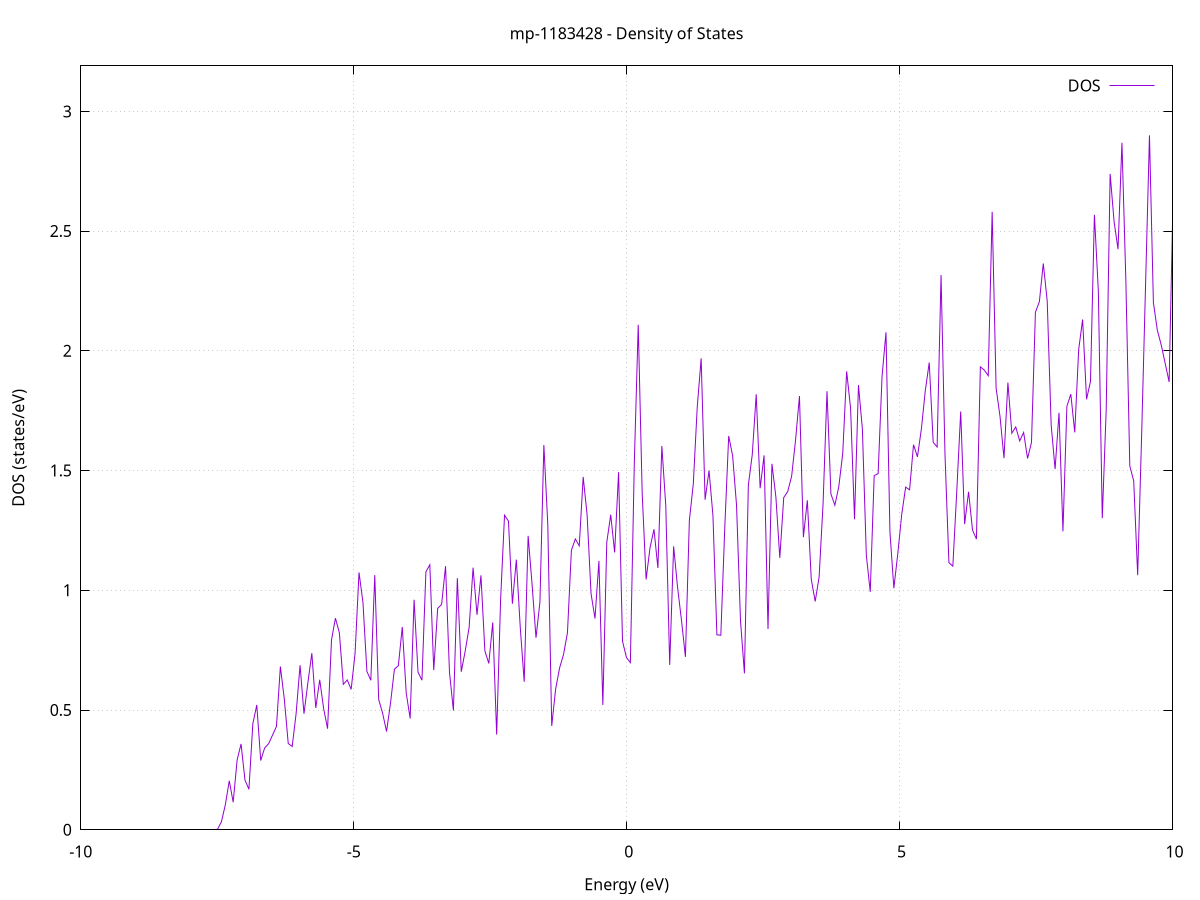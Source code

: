 set title 'mp-1183428 - Density of States'
set xlabel 'Energy (eV)'
set ylabel 'DOS (states/eV)'
set grid
set xrange [-10:10]
set yrange [0:3.190]
set xzeroaxis lt -1
set terminal png size 800,600
set output 'mp-1183428_dos_gnuplot.png'
plot '-' using 1:2 with lines title 'DOS'
-104.394900 0.000000
-104.322800 0.000000
-104.250800 0.000000
-104.178800 0.000000
-104.106700 0.000000
-104.034700 0.000000
-103.962600 0.000000
-103.890600 0.000000
-103.818500 0.000000
-103.746500 0.000000
-103.674500 0.000000
-103.602400 0.000000
-103.530400 0.000000
-103.458300 0.000000
-103.386300 0.000000
-103.314200 0.000000
-103.242200 0.000000
-103.170100 0.000000
-103.098100 0.000000
-103.026100 0.000000
-102.954000 0.000000
-102.882000 0.000000
-102.809900 0.000000
-102.737900 0.000000
-102.665800 0.000000
-102.593800 0.000000
-102.521800 0.000000
-102.449700 0.000000
-102.377700 0.000000
-102.305600 0.000000
-102.233600 0.000000
-102.161500 0.000000
-102.089500 0.000000
-102.017500 0.000000
-101.945400 0.000000
-101.873400 0.000000
-101.801300 0.000000
-101.729300 0.000000
-101.657200 0.000000
-101.585200 0.000000
-101.513100 0.000000
-101.441100 0.000000
-101.369100 0.000000
-101.297000 0.000000
-101.225000 0.000000
-101.152900 0.000000
-101.080900 0.000000
-101.008800 0.000000
-100.936800 0.000000
-100.864800 0.000000
-100.792700 0.000000
-100.720700 0.000000
-100.648600 0.000000
-100.576600 0.000000
-100.504500 0.000000
-100.432500 0.000000
-100.360400 0.000000
-100.288400 0.000000
-100.216400 0.000000
-100.144300 0.000000
-100.072300 0.000000
-100.000200 0.000000
-99.928200 0.000000
-99.856100 0.000000
-99.784100 0.000000
-99.712100 0.000000
-99.640000 0.000000
-99.568000 0.000000
-99.495900 0.000000
-99.423900 0.000000
-99.351800 0.000000
-99.279800 0.000000
-99.207800 0.000000
-99.135700 0.000000
-99.063700 0.000000
-98.991600 0.000000
-98.919600 0.000000
-98.847500 0.000000
-98.775500 0.000000
-98.703400 0.000000
-98.631400 0.000000
-98.559400 0.000000
-98.487300 0.000000
-98.415300 0.000000
-98.343200 0.000000
-98.271200 0.000000
-98.199100 0.000000
-98.127100 0.000000
-98.055100 0.000000
-97.983000 0.001400
-97.911000 0.881600
-97.838900 15.010800
-97.766900 11.501000
-97.694800 0.366000
-97.622800 0.000300
-97.550700 0.000000
-97.478700 0.000000
-97.406700 0.000000
-97.334600 0.000000
-97.262600 0.000000
-97.190500 0.000000
-97.118500 0.000000
-97.046400 0.000000
-96.974400 0.000000
-96.902400 0.000000
-96.830300 0.000000
-96.758300 0.000000
-96.686200 0.000000
-96.614200 0.000000
-96.542100 0.000000
-96.470100 0.000000
-96.398100 0.000000
-96.326000 0.000000
-96.254000 0.000000
-96.181900 0.000000
-96.109900 0.000000
-96.037800 0.000000
-95.965800 0.000000
-95.893700 0.000000
-95.821700 0.000000
-95.749700 0.000000
-95.677600 0.000000
-95.605600 0.000000
-95.533500 0.000000
-95.461500 0.000000
-95.389400 0.000000
-95.317400 0.000000
-95.245400 0.000000
-95.173300 0.000000
-95.101300 0.000000
-95.029200 0.000000
-94.957200 0.000000
-94.885100 0.000000
-94.813100 0.000000
-94.741000 0.000000
-94.669000 0.000000
-94.597000 0.000000
-94.524900 0.000000
-94.452900 0.000000
-94.380800 0.000000
-94.308800 0.000000
-94.236700 0.000000
-94.164700 0.000000
-94.092700 0.000000
-94.020600 0.000000
-93.948600 0.000000
-93.876500 0.000000
-93.804500 0.000000
-93.732400 0.000000
-93.660400 0.000000
-93.588400 0.000000
-93.516300 0.000000
-93.444300 0.000000
-93.372200 0.000000
-93.300200 0.000000
-93.228100 0.000000
-93.156100 0.000000
-93.084000 0.000000
-93.012000 0.000000
-92.940000 0.000000
-92.867900 0.000000
-92.795900 0.000000
-92.723800 0.000000
-92.651800 0.000000
-92.579700 0.000000
-92.507700 0.000000
-92.435700 0.000000
-92.363600 0.000000
-92.291600 0.000000
-92.219500 0.000000
-92.147500 0.000000
-92.075400 0.000000
-92.003400 0.000000
-91.931300 0.000000
-91.859300 0.000000
-91.787300 0.000000
-91.715200 0.000000
-91.643200 0.000000
-91.571100 0.000000
-91.499100 0.000000
-91.427000 0.000000
-91.355000 0.000000
-91.283000 0.000000
-91.210900 0.000000
-91.138900 0.000000
-91.066800 0.000000
-90.994800 0.000000
-90.922700 0.000000
-90.850700 0.000000
-90.778700 0.000000
-90.706600 0.000000
-90.634600 0.000000
-90.562500 0.000000
-90.490500 0.000000
-90.418400 0.000000
-90.346400 0.000000
-90.274300 0.000000
-90.202300 0.000000
-90.130300 0.000000
-90.058200 0.000000
-89.986200 0.000000
-89.914100 0.000000
-89.842100 0.000000
-89.770000 0.000000
-89.698000 0.000000
-89.626000 0.000000
-89.553900 0.000000
-89.481900 0.000000
-89.409800 0.000000
-89.337800 0.000000
-89.265700 0.000000
-89.193700 0.000000
-89.121600 0.000000
-89.049600 0.000000
-88.977600 0.000000
-88.905500 0.000000
-88.833500 0.000000
-88.761400 0.000000
-88.689400 0.000000
-88.617300 0.000000
-88.545300 0.000000
-88.473300 0.000000
-88.401200 0.000000
-88.329200 0.000000
-88.257100 0.000000
-88.185100 0.000000
-88.113000 0.000000
-88.041000 0.000000
-87.969000 0.000000
-87.896900 0.000000
-87.824900 0.000000
-87.752800 0.000000
-87.680800 0.000000
-87.608700 0.000000
-87.536700 0.000000
-87.464600 0.000000
-87.392600 0.000000
-87.320600 0.000000
-87.248500 0.000000
-87.176500 0.000000
-87.104400 0.000000
-87.032400 0.000000
-86.960300 0.000000
-86.888300 0.000000
-86.816300 0.000000
-86.744200 0.000000
-86.672200 0.000000
-86.600100 0.000000
-86.528100 0.000000
-86.456000 0.000000
-86.384000 0.000000
-86.311900 0.000000
-86.239900 0.000000
-86.167900 0.000000
-86.095800 0.000000
-86.023800 0.000000
-85.951700 0.000000
-85.879700 0.000000
-85.807600 0.000000
-85.735600 0.000000
-85.663600 0.000000
-85.591500 0.000000
-85.519500 0.000000
-85.447400 0.000000
-85.375400 0.000000
-85.303300 0.000000
-85.231300 0.000000
-85.159300 0.000000
-85.087200 0.000000
-85.015200 0.000000
-84.943100 0.000000
-84.871100 0.000000
-84.799000 0.000000
-84.727000 0.000000
-84.654900 0.000000
-84.582900 0.000000
-84.510900 0.000000
-84.438800 0.000000
-84.366800 0.000000
-84.294700 0.000000
-84.222700 0.000000
-84.150600 0.000000
-84.078600 0.000000
-84.006600 0.000000
-83.934500 0.000000
-83.862500 0.000000
-83.790400 0.000000
-83.718400 0.000000
-83.646300 0.000000
-83.574300 0.000000
-83.502200 0.000000
-83.430200 0.000000
-83.358200 0.000000
-83.286100 0.000000
-83.214100 0.000000
-83.142000 0.000000
-83.070000 0.000000
-82.997900 0.000000
-82.925900 0.000000
-82.853900 0.000000
-82.781800 0.000000
-82.709800 0.000000
-82.637700 0.000000
-82.565700 0.000000
-82.493600 0.000000
-82.421600 0.000000
-82.349600 0.000000
-82.277500 0.000000
-82.205500 0.000000
-82.133400 0.000000
-82.061400 0.000000
-81.989300 0.000000
-81.917300 0.000000
-81.845200 0.000000
-81.773200 0.000000
-81.701200 0.000000
-81.629100 0.000000
-81.557100 0.000000
-81.485000 0.000000
-81.413000 0.000000
-81.340900 0.000000
-81.268900 0.000000
-81.196900 0.000000
-81.124800 0.000000
-81.052800 0.000000
-80.980700 0.000000
-80.908700 0.000000
-80.836600 0.000000
-80.764600 0.000000
-80.692500 0.000000
-80.620500 0.000000
-80.548500 0.000000
-80.476400 0.000000
-80.404400 0.000000
-80.332300 0.000000
-80.260300 0.000000
-80.188200 0.000000
-80.116200 0.000000
-80.044200 0.000000
-79.972100 0.000000
-79.900100 0.000000
-79.828000 0.000000
-79.756000 0.000000
-79.683900 0.000000
-79.611900 0.000000
-79.539900 0.000000
-79.467800 0.000000
-79.395800 0.000000
-79.323700 0.000000
-79.251700 0.000000
-79.179600 0.000000
-79.107600 0.000000
-79.035500 0.000000
-78.963500 0.000000
-78.891500 0.000000
-78.819400 0.000000
-78.747400 0.000000
-78.675300 0.000000
-78.603300 0.000000
-78.531200 0.000000
-78.459200 0.000000
-78.387200 0.000000
-78.315100 0.000000
-78.243100 0.000000
-78.171000 0.000000
-78.099000 0.000000
-78.026900 0.000000
-77.954900 0.000000
-77.882800 0.000000
-77.810800 0.000000
-77.738800 0.000000
-77.666700 0.000000
-77.594700 0.000000
-77.522600 0.000000
-77.450600 0.000000
-77.378500 0.000000
-77.306500 0.000000
-77.234500 0.000000
-77.162400 0.000000
-77.090400 0.000000
-77.018300 0.000000
-76.946300 0.000000
-76.874200 0.000000
-76.802200 0.000000
-76.730200 0.000000
-76.658100 0.000000
-76.586100 0.000000
-76.514000 0.000000
-76.442000 0.000000
-76.369900 0.000000
-76.297900 0.000000
-76.225800 0.000000
-76.153800 0.000000
-76.081800 0.000000
-76.009700 0.000000
-75.937700 0.000000
-75.865600 0.000000
-75.793600 0.000000
-75.721500 0.000000
-75.649500 0.000000
-75.577500 0.000000
-75.505400 0.000000
-75.433400 0.000000
-75.361300 0.000000
-75.289300 0.000000
-75.217200 0.000000
-75.145200 0.000000
-75.073100 0.000000
-75.001100 0.000000
-74.929100 0.000000
-74.857000 0.000000
-74.785000 0.000000
-74.712900 0.000000
-74.640900 0.000000
-74.568800 0.000000
-74.496800 0.000000
-74.424800 0.000000
-74.352700 0.000000
-74.280700 0.000000
-74.208600 0.000000
-74.136600 0.000000
-74.064500 0.000000
-73.992500 0.000000
-73.920400 0.000000
-73.848400 0.000000
-73.776400 0.000000
-73.704300 0.000000
-73.632300 0.000000
-73.560200 0.000000
-73.488200 0.000000
-73.416100 0.000000
-73.344100 0.000000
-73.272100 0.000000
-73.200000 0.000000
-73.128000 0.000000
-73.055900 0.000000
-72.983900 0.000000
-72.911800 0.000000
-72.839800 0.000000
-72.767800 0.000000
-72.695700 0.000000
-72.623700 0.000000
-72.551600 0.000000
-72.479600 0.000000
-72.407500 0.000000
-72.335500 0.000000
-72.263400 0.000000
-72.191400 0.000000
-72.119400 0.000000
-72.047300 0.000000
-71.975300 0.000000
-71.903200 0.000000
-71.831200 0.000000
-71.759100 0.000000
-71.687100 0.000000
-71.615100 0.000000
-71.543000 0.000000
-71.471000 0.000000
-71.398900 0.000000
-71.326900 0.000000
-71.254800 0.000000
-71.182800 0.000000
-71.110700 0.000000
-71.038700 0.000000
-70.966700 0.000000
-70.894600 0.000000
-70.822600 0.000000
-70.750500 0.000000
-70.678500 0.000000
-70.606400 0.000000
-70.534400 0.000000
-70.462400 0.000000
-70.390300 0.000000
-70.318300 0.000000
-70.246200 0.000000
-70.174200 0.000000
-70.102100 0.000000
-70.030100 0.000000
-69.958100 0.000000
-69.886000 0.000000
-69.814000 0.000000
-69.741900 0.000000
-69.669900 0.000000
-69.597800 0.000000
-69.525800 0.000000
-69.453700 0.000000
-69.381700 0.000000
-69.309700 0.000000
-69.237600 0.000000
-69.165600 0.000000
-69.093500 0.000000
-69.021500 0.000000
-68.949400 0.000000
-68.877400 0.000000
-68.805400 0.000000
-68.733300 0.000000
-68.661300 0.000000
-68.589200 0.000000
-68.517200 0.000000
-68.445100 0.000000
-68.373100 0.000000
-68.301000 0.000000
-68.229000 0.000000
-68.157000 0.000000
-68.084900 0.000000
-68.012900 0.000000
-67.940800 0.000000
-67.868800 0.000000
-67.796700 0.000000
-67.724700 0.000000
-67.652700 0.000000
-67.580600 0.000000
-67.508600 0.000000
-67.436500 0.000000
-67.364500 0.000000
-67.292400 0.000000
-67.220400 0.000000
-67.148400 0.000000
-67.076300 0.000000
-67.004300 0.000000
-66.932200 0.000000
-66.860200 0.000000
-66.788100 0.000000
-66.716100 0.000000
-66.644000 0.000000
-66.572000 0.000000
-66.500000 0.000000
-66.427900 0.000000
-66.355900 0.000000
-66.283800 0.000000
-66.211800 0.000000
-66.139700 0.000000
-66.067700 0.000000
-65.995700 0.000000
-65.923600 0.000000
-65.851600 0.000000
-65.779500 0.000000
-65.707500 0.000000
-65.635400 0.000000
-65.563400 0.000000
-65.491300 0.000000
-65.419300 0.000000
-65.347300 0.000000
-65.275200 0.000000
-65.203200 0.000000
-65.131100 0.000000
-65.059100 0.000000
-64.987000 0.000000
-64.915000 0.000000
-64.843000 0.000000
-64.770900 0.000000
-64.698900 0.000000
-64.626800 0.000000
-64.554800 0.000000
-64.482700 0.000000
-64.410700 0.000000
-64.338700 0.000000
-64.266600 0.000000
-64.194600 0.000000
-64.122500 0.000000
-64.050500 0.000000
-63.978400 0.000000
-63.906400 0.000000
-63.834300 0.000000
-63.762300 0.000000
-63.690300 0.000000
-63.618200 0.000000
-63.546200 0.000000
-63.474100 0.000000
-63.402100 0.000000
-63.330000 0.000000
-63.258000 0.000000
-63.186000 0.000000
-63.113900 0.000000
-63.041900 0.000000
-62.969800 0.000000
-62.897800 0.000000
-62.825700 0.000000
-62.753700 0.000000
-62.681600 0.000000
-62.609600 0.000000
-62.537600 0.000000
-62.465500 0.000000
-62.393500 0.000000
-62.321400 0.000000
-62.249400 0.000000
-62.177300 0.000000
-62.105300 0.000000
-62.033300 0.000000
-61.961200 0.000000
-61.889200 0.000000
-61.817100 0.000000
-61.745100 0.000000
-61.673000 0.000000
-61.601000 0.000000
-61.529000 0.000000
-61.456900 0.000000
-61.384900 0.000000
-61.312800 0.000000
-61.240800 0.000000
-61.168700 0.000000
-61.096700 0.000000
-61.024600 0.000000
-60.952600 0.000000
-60.880600 0.000000
-60.808500 0.000000
-60.736500 0.000000
-60.664400 0.000000
-60.592400 0.000000
-60.520300 0.000000
-60.448300 0.000000
-60.376300 0.000000
-60.304200 0.000000
-60.232200 0.000000
-60.160100 0.000000
-60.088100 0.000000
-60.016000 0.000000
-59.944000 0.000000
-59.871900 0.000000
-59.799900 0.000000
-59.727900 0.000000
-59.655800 0.000000
-59.583800 0.000000
-59.511700 0.000000
-59.439700 0.000000
-59.367600 0.000000
-59.295600 0.000000
-59.223600 0.000000
-59.151500 0.000000
-59.079500 0.000000
-59.007400 0.000000
-58.935400 0.000000
-58.863300 0.000000
-58.791300 0.000000
-58.719300 0.000000
-58.647200 0.000000
-58.575200 0.000000
-58.503100 0.000000
-58.431100 0.000000
-58.359000 0.000000
-58.287000 0.000000
-58.214900 0.000000
-58.142900 0.000000
-58.070900 0.000000
-57.998800 0.000000
-57.926800 0.000000
-57.854700 0.000000
-57.782700 0.000000
-57.710600 0.000000
-57.638600 0.000000
-57.566600 0.000000
-57.494500 0.000000
-57.422500 0.000000
-57.350400 0.000000
-57.278400 0.000000
-57.206300 0.000000
-57.134300 0.000000
-57.062200 0.000000
-56.990200 0.000000
-56.918200 0.000000
-56.846100 0.000000
-56.774100 0.000000
-56.702000 0.000000
-56.630000 0.000000
-56.557900 0.000000
-56.485900 0.000000
-56.413900 0.000000
-56.341800 0.000000
-56.269800 0.000000
-56.197700 0.000000
-56.125700 0.000000
-56.053600 0.000000
-55.981600 0.000000
-55.909600 0.000000
-55.837500 0.000000
-55.765500 0.000000
-55.693400 0.000000
-55.621400 0.000000
-55.549300 0.000000
-55.477300 0.000000
-55.405200 0.000000
-55.333200 0.000000
-55.261200 0.000000
-55.189100 0.000000
-55.117100 0.000000
-55.045000 0.000000
-54.973000 0.000000
-54.900900 0.000000
-54.828900 0.000000
-54.756900 0.000000
-54.684800 0.000000
-54.612800 0.000000
-54.540700 0.000000
-54.468700 0.000000
-54.396600 0.000000
-54.324600 0.000000
-54.252500 0.000000
-54.180500 0.000000
-54.108500 0.000000
-54.036400 0.000000
-53.964400 0.000000
-53.892300 0.000000
-53.820300 0.000000
-53.748200 0.000000
-53.676200 0.000000
-53.604200 0.000000
-53.532100 0.000000
-53.460100 0.000000
-53.388000 0.000000
-53.316000 0.000000
-53.243900 0.000000
-53.171900 0.000000
-53.099900 0.000000
-53.027800 0.000000
-52.955800 0.000000
-52.883700 0.000000
-52.811700 0.000000
-52.739600 0.000000
-52.667600 0.000000
-52.595500 0.000000
-52.523500 0.000000
-52.451500 0.000000
-52.379400 0.000000
-52.307400 0.000000
-52.235300 0.000000
-52.163300 0.000000
-52.091200 0.000000
-52.019200 0.000000
-51.947200 0.000000
-51.875100 0.000000
-51.803100 0.000000
-51.731000 0.000000
-51.659000 0.000000
-51.586900 0.000000
-51.514900 0.000000
-51.442800 0.000000
-51.370800 0.000000
-51.298800 0.000000
-51.226700 0.000000
-51.154700 0.000000
-51.082600 0.000000
-51.010600 0.000000
-50.938500 0.000000
-50.866500 0.000000
-50.794500 0.000000
-50.722400 0.000000
-50.650400 0.000000
-50.578300 0.000000
-50.506300 0.000000
-50.434200 0.000000
-50.362200 0.000000
-50.290200 0.000000
-50.218100 0.000000
-50.146100 0.000000
-50.074000 0.000000
-50.002000 0.000000
-49.929900 0.000000
-49.857900 0.000000
-49.785800 0.000000
-49.713800 0.000000
-49.641800 0.000000
-49.569700 0.000000
-49.497700 0.000000
-49.425600 0.000000
-49.353600 0.000000
-49.281500 0.000000
-49.209500 0.000000
-49.137500 0.000000
-49.065400 0.000000
-48.993400 0.000000
-48.921300 0.000000
-48.849300 0.000000
-48.777200 0.000000
-48.705200 0.000000
-48.633100 0.000000
-48.561100 0.000000
-48.489100 0.000000
-48.417000 0.000000
-48.345000 0.000000
-48.272900 0.000000
-48.200900 0.000000
-48.128800 0.000000
-48.056800 0.000000
-47.984800 0.000000
-47.912700 0.000000
-47.840700 0.000000
-47.768600 0.000000
-47.696600 0.000000
-47.624500 0.000000
-47.552500 0.000000
-47.480500 0.000000
-47.408400 0.000000
-47.336400 0.000000
-47.264300 0.000000
-47.192300 0.000000
-47.120200 0.000000
-47.048200 0.000000
-46.976100 0.000000
-46.904100 0.000000
-46.832100 0.000000
-46.760000 0.000000
-46.688000 0.000000
-46.615900 0.000000
-46.543900 0.000000
-46.471800 0.000000
-46.399800 0.000000
-46.327800 0.000000
-46.255700 0.000000
-46.183700 0.000000
-46.111600 0.000000
-46.039600 0.000000
-45.967500 0.000000
-45.895500 0.000000
-45.823400 0.000000
-45.751400 0.000000
-45.679400 0.000000
-45.607300 0.000000
-45.535300 0.000000
-45.463200 0.000000
-45.391200 0.000000
-45.319100 0.000000
-45.247100 0.000000
-45.175100 0.000000
-45.103000 0.000000
-45.031000 0.000000
-44.958900 0.000000
-44.886900 0.000000
-44.814800 0.000000
-44.742800 0.000000
-44.670700 0.000000
-44.598700 0.000000
-44.526700 0.000000
-44.454600 0.000000
-44.382600 0.000000
-44.310500 0.000000
-44.238500 0.000000
-44.166400 0.000000
-44.094400 0.000000
-44.022400 0.000000
-43.950300 0.000000
-43.878300 0.000000
-43.806200 0.000000
-43.734200 0.000000
-43.662100 0.000000
-43.590100 0.000000
-43.518100 0.000000
-43.446000 0.000000
-43.374000 0.000000
-43.301900 0.000000
-43.229900 0.000000
-43.157800 0.000000
-43.085800 0.000000
-43.013700 0.000000
-42.941700 0.000000
-42.869700 0.000000
-42.797600 0.000000
-42.725600 0.000000
-42.653500 0.000000
-42.581500 0.000000
-42.509400 0.000000
-42.437400 0.000000
-42.365400 0.000000
-42.293300 0.000000
-42.221300 0.000000
-42.149200 0.000000
-42.077200 0.000000
-42.005100 0.000000
-41.933100 0.000000
-41.861000 0.000000
-41.789000 0.000000
-41.717000 0.000000
-41.644900 0.000000
-41.572900 0.000000
-41.500800 0.000000
-41.428800 0.000000
-41.356700 0.000000
-41.284700 0.000000
-41.212700 0.000000
-41.140600 0.000000
-41.068600 0.000000
-40.996500 0.000000
-40.924500 0.000000
-40.852400 0.000000
-40.780400 0.000000
-40.708400 0.000000
-40.636300 0.000000
-40.564300 0.000000
-40.492200 0.000000
-40.420200 0.000000
-40.348100 0.000000
-40.276100 0.000000
-40.204000 0.000000
-40.132000 0.000000
-40.060000 0.000000
-39.987900 0.000000
-39.915900 0.000000
-39.843800 0.000000
-39.771800 0.000000
-39.699700 0.000000
-39.627700 0.000000
-39.555700 0.000000
-39.483600 0.000000
-39.411600 0.000000
-39.339500 0.000000
-39.267500 0.000000
-39.195400 0.000000
-39.123400 0.000000
-39.051300 0.000000
-38.979300 0.000000
-38.907300 0.000000
-38.835200 0.000000
-38.763200 0.000000
-38.691100 0.000000
-38.619100 0.000000
-38.547000 0.000000
-38.475000 0.000000
-38.403000 0.000000
-38.330900 0.000000
-38.258900 0.000000
-38.186800 0.000000
-38.114800 0.000000
-38.042700 0.000000
-37.970700 0.000000
-37.898700 0.000000
-37.826600 0.000000
-37.754600 0.000000
-37.682500 0.000000
-37.610500 0.000000
-37.538400 0.000000
-37.466400 0.000000
-37.394300 0.000000
-37.322300 0.000000
-37.250300 0.000000
-37.178200 0.000000
-37.106200 0.000000
-37.034100 0.000000
-36.962100 0.000000
-36.890000 0.000000
-36.818000 0.000000
-36.746000 0.000000
-36.673900 0.000000
-36.601900 0.000000
-36.529800 0.000000
-36.457800 0.000000
-36.385700 0.000000
-36.313700 0.000000
-36.241600 0.000000
-36.169600 0.000000
-36.097600 0.000000
-36.025500 0.000000
-35.953500 0.000000
-35.881400 0.000000
-35.809400 0.000000
-35.737300 0.000000
-35.665300 0.000000
-35.593300 0.000000
-35.521200 0.000000
-35.449200 0.000000
-35.377100 0.000000
-35.305100 0.000000
-35.233000 0.000000
-35.161000 0.000000
-35.089000 0.000000
-35.016900 0.000000
-34.944900 0.000000
-34.872800 0.000000
-34.800800 0.000000
-34.728700 0.000000
-34.656700 0.000000
-34.584600 0.000000
-34.512600 0.000000
-34.440600 0.000000
-34.368500 0.000000
-34.296500 0.000000
-34.224400 0.000000
-34.152400 0.000000
-34.080300 0.000000
-34.008300 0.000000
-33.936300 0.000000
-33.864200 0.000000
-33.792200 0.000000
-33.720100 0.000000
-33.648100 0.000000
-33.576000 0.000000
-33.504000 0.000000
-33.431900 0.000000
-33.359900 0.000000
-33.287900 0.000000
-33.215800 0.000000
-33.143800 0.000000
-33.071700 0.000000
-32.999700 0.000000
-32.927600 0.000000
-32.855600 0.000000
-32.783600 0.000000
-32.711500 0.000000
-32.639500 0.000000
-32.567400 0.000000
-32.495400 0.000000
-32.423300 0.000000
-32.351300 0.000000
-32.279300 0.000000
-32.207200 0.000000
-32.135200 0.000000
-32.063100 0.000000
-31.991100 0.000000
-31.919000 0.000000
-31.847000 0.000000
-31.774900 0.000000
-31.702900 0.000000
-31.630900 0.000000
-31.558800 0.000000
-31.486800 0.000000
-31.414700 0.000000
-31.342700 0.000000
-31.270600 0.000000
-31.198600 0.000000
-31.126600 0.000000
-31.054500 0.000000
-30.982500 0.000000
-30.910400 0.000000
-30.838400 0.000000
-30.766300 0.000000
-30.694300 0.000000
-30.622200 0.000000
-30.550200 0.000000
-30.478200 0.000000
-30.406100 0.000000
-30.334100 0.000000
-30.262000 0.000000
-30.190000 0.000000
-30.117900 0.000000
-30.045900 0.000000
-29.973900 0.000000
-29.901800 0.000000
-29.829800 0.000000
-29.757700 0.000000
-29.685700 0.000000
-29.613600 0.000000
-29.541600 0.000000
-29.469600 0.000000
-29.397500 0.000000
-29.325500 0.000000
-29.253400 0.000000
-29.181400 0.000000
-29.109300 0.000000
-29.037300 0.000000
-28.965200 0.000000
-28.893200 0.000000
-28.821200 0.000000
-28.749100 0.000000
-28.677100 0.000000
-28.605000 0.000000
-28.533000 0.000000
-28.460900 0.000000
-28.388900 0.000000
-28.316900 0.000000
-28.244800 0.000000
-28.172800 0.000000
-28.100700 0.000000
-28.028700 0.000000
-27.956600 0.000000
-27.884600 0.000000
-27.812500 0.000000
-27.740500 0.000000
-27.668500 0.000000
-27.596400 0.000000
-27.524400 0.000000
-27.452300 0.000000
-27.380300 0.000000
-27.308200 0.000000
-27.236200 0.000000
-27.164200 0.000000
-27.092100 0.000000
-27.020100 0.000000
-26.948000 0.000000
-26.876000 0.000000
-26.803900 0.000000
-26.731900 0.000000
-26.659900 0.000000
-26.587800 0.000000
-26.515800 0.000000
-26.443700 0.000000
-26.371700 0.000000
-26.299600 0.000000
-26.227600 0.000000
-26.155500 0.000000
-26.083500 0.000000
-26.011500 0.000000
-25.939400 0.000000
-25.867400 0.000000
-25.795300 0.000000
-25.723300 0.000000
-25.651200 0.000000
-25.579200 0.000000
-25.507200 0.000000
-25.435100 0.000000
-25.363100 0.000000
-25.291000 0.000000
-25.219000 0.000000
-25.146900 0.000000
-25.074900 0.000000
-25.002800 0.000000
-24.930800 0.000000
-24.858800 0.000000
-24.786700 0.000000
-24.714700 0.000000
-24.642600 0.000000
-24.570600 0.000000
-24.498500 0.000000
-24.426500 0.000000
-24.354500 0.000000
-24.282400 0.000000
-24.210400 0.000000
-24.138300 0.000000
-24.066300 0.000000
-23.994200 0.000000
-23.922200 0.000000
-23.850200 0.000000
-23.778100 0.000000
-23.706100 0.000000
-23.634000 0.000000
-23.562000 0.000000
-23.489900 0.000000
-23.417900 0.000000
-23.345800 0.000000
-23.273800 0.000000
-23.201800 0.000000
-23.129700 0.000000
-23.057700 0.000000
-22.985600 0.000000
-22.913600 0.000000
-22.841500 0.000000
-22.769500 0.000000
-22.697500 0.000000
-22.625400 0.000000
-22.553400 0.000000
-22.481300 0.000000
-22.409300 0.000000
-22.337200 0.000000
-22.265200 0.000000
-22.193100 0.000000
-22.121100 0.000000
-22.049100 0.000000
-21.977000 0.000000
-21.905000 0.000000
-21.832900 0.000000
-21.760900 0.000000
-21.688800 0.000000
-21.616800 0.000000
-21.544800 0.000000
-21.472700 0.000000
-21.400700 0.000000
-21.328600 0.000000
-21.256600 0.000000
-21.184500 0.000000
-21.112500 0.000000
-21.040500 0.000000
-20.968400 0.000000
-20.896400 0.000000
-20.824300 0.000000
-20.752300 0.000000
-20.680200 0.000000
-20.608200 0.000000
-20.536100 0.000000
-20.464100 0.000000
-20.392100 0.000000
-20.320000 0.000000
-20.248000 0.000000
-20.175900 0.000000
-20.103900 0.000000
-20.031800 0.000000
-19.959800 0.000000
-19.887800 0.000000
-19.815700 0.000000
-19.743700 0.000000
-19.671600 0.000000
-19.599600 0.000000
-19.527500 0.000000
-19.455500 0.000000
-19.383400 0.000000
-19.311400 0.000000
-19.239400 0.000000
-19.167300 0.000000
-19.095300 0.000000
-19.023200 0.000000
-18.951200 0.000000
-18.879100 0.000000
-18.807100 0.000000
-18.735100 0.000000
-18.663000 0.000000
-18.591000 0.000000
-18.518900 0.000000
-18.446900 0.000000
-18.374800 0.000000
-18.302800 0.000000
-18.230800 0.000000
-18.158700 0.000000
-18.086700 0.000000
-18.014600 0.000000
-17.942600 0.000000
-17.870500 0.000000
-17.798500 0.000000
-17.726400 0.000000
-17.654400 0.000000
-17.582400 0.000000
-17.510300 0.000000
-17.438300 0.000000
-17.366200 0.000000
-17.294200 0.000000
-17.222100 0.000000
-17.150100 0.000000
-17.078100 0.000000
-17.006000 0.000000
-16.934000 0.000000
-16.861900 0.000000
-16.789900 0.000000
-16.717800 0.000000
-16.645800 0.000000
-16.573700 0.000000
-16.501700 0.000000
-16.429700 0.000000
-16.357600 0.000000
-16.285600 0.000000
-16.213500 0.000000
-16.141500 0.000000
-16.069400 0.000000
-15.997400 0.000000
-15.925400 0.000000
-15.853300 0.000000
-15.781300 0.000000
-15.709200 0.000000
-15.637200 0.000000
-15.565100 0.000000
-15.493100 0.000000
-15.421100 0.000000
-15.349000 0.000000
-15.277000 0.000000
-15.204900 0.000000
-15.132900 0.000000
-15.060800 0.000000
-14.988800 0.000000
-14.916700 0.000000
-14.844700 0.000000
-14.772700 0.000000
-14.700600 0.000000
-14.628600 0.000000
-14.556500 0.000000
-14.484500 0.000000
-14.412400 0.000000
-14.340400 0.000000
-14.268400 0.000000
-14.196300 0.000000
-14.124300 0.000000
-14.052200 0.000000
-13.980200 0.000000
-13.908100 0.000000
-13.836100 0.000000
-13.764000 0.000000
-13.692000 0.000000
-13.620000 0.000000
-13.547900 0.000000
-13.475900 0.000000
-13.403800 0.000000
-13.331800 0.000000
-13.259700 0.000000
-13.187700 0.000000
-13.115700 0.000000
-13.043600 0.000000
-12.971600 0.000000
-12.899500 0.000000
-12.827500 0.000000
-12.755400 0.000000
-12.683400 0.000000
-12.611300 0.000000
-12.539300 0.000000
-12.467300 0.000000
-12.395200 0.000000
-12.323200 0.000000
-12.251100 0.000000
-12.179100 0.000000
-12.107000 0.000000
-12.035000 0.000000
-11.963000 0.000000
-11.890900 0.000000
-11.818900 0.000000
-11.746800 0.000000
-11.674800 0.000000
-11.602700 0.000000
-11.530700 0.000000
-11.458700 0.000000
-11.386600 0.000000
-11.314600 0.000100
-11.242500 0.080600
-11.170500 5.381800
-11.098400 36.427300
-11.026400 61.682800
-10.954300 52.176500
-10.882300 55.867800
-10.810300 81.497700
-10.738200 71.363300
-10.666200 45.136500
-10.594100 6.717300
-10.522100 0.082900
-10.450000 0.000100
-10.378000 0.000000
-10.306000 0.000000
-10.233900 0.000000
-10.161900 0.000000
-10.089800 0.000000
-10.017800 0.000000
-9.945700 0.000000
-9.873700 0.000000
-9.801600 0.000000
-9.729600 0.000000
-9.657600 0.000000
-9.585500 0.000000
-9.513500 0.000000
-9.441400 0.000000
-9.369400 0.000000
-9.297300 0.000000
-9.225300 0.000000
-9.153300 0.000000
-9.081200 0.000000
-9.009200 0.000000
-8.937100 0.000000
-8.865100 0.000000
-8.793000 0.000000
-8.721000 0.000000
-8.649000 0.000000
-8.576900 0.000000
-8.504900 0.000000
-8.432800 0.000000
-8.360800 0.000000
-8.288700 0.000000
-8.216700 0.000000
-8.144600 0.000000
-8.072600 0.000000
-8.000600 0.000000
-7.928500 0.000000
-7.856500 0.000000
-7.784400 0.000000
-7.712400 0.000000
-7.640300 0.000000
-7.568300 0.000000
-7.496300 0.001800
-7.424200 0.033200
-7.352200 0.104100
-7.280100 0.204600
-7.208100 0.115000
-7.136000 0.291300
-7.064000 0.358500
-6.991900 0.207100
-6.919900 0.169100
-6.847900 0.443500
-6.775800 0.521200
-6.703800 0.289000
-6.631700 0.341400
-6.559700 0.359400
-6.487600 0.395200
-6.415600 0.431500
-6.343600 0.681700
-6.271500 0.545600
-6.199500 0.360300
-6.127400 0.347900
-6.055400 0.484800
-5.983300 0.687000
-5.911300 0.484700
-5.839300 0.615100
-5.767200 0.737400
-5.695200 0.508800
-5.623100 0.626500
-5.551100 0.506100
-5.479000 0.422100
-5.407000 0.792900
-5.334900 0.883500
-5.262900 0.822600
-5.190900 0.607300
-5.118800 0.625700
-5.046800 0.586600
-4.974700 0.737500
-4.902700 1.074500
-4.830600 0.948700
-4.758600 0.661400
-4.686600 0.624100
-4.614500 1.063200
-4.542500 0.543900
-4.470400 0.486300
-4.398400 0.410300
-4.326300 0.528000
-4.254300 0.670800
-4.182200 0.685200
-4.110200 0.846900
-4.038200 0.571200
-3.966100 0.464900
-3.894100 0.960600
-3.822000 0.657800
-3.750000 0.624700
-3.677900 1.077100
-3.605900 1.106800
-3.533900 0.666900
-3.461800 0.924400
-3.389800 0.941000
-3.317700 1.100900
-3.245700 0.657700
-3.173600 0.498200
-3.101600 1.050800
-3.029600 0.660100
-2.957500 0.746200
-2.885500 0.845500
-2.813400 1.094500
-2.741400 0.897700
-2.669300 1.062300
-2.597300 0.747100
-2.525200 0.694500
-2.453200 0.865700
-2.381200 0.397600
-2.309100 0.960800
-2.237100 1.313600
-2.165000 1.289100
-2.093000 0.944000
-2.020900 1.128000
-1.948900 0.845100
-1.876900 0.617900
-1.804800 1.227500
-1.732800 1.025300
-1.660700 0.801900
-1.588700 0.950700
-1.516600 1.606800
-1.444600 1.274800
-1.372500 0.433700
-1.300500 0.588200
-1.228500 0.675800
-1.156400 0.732100
-1.084400 0.822600
-1.012300 1.166700
-0.940300 1.214600
-0.868200 1.185700
-0.796200 1.473400
-0.724200 1.314700
-0.652100 0.986000
-0.580100 0.882300
-0.508000 1.122900
-0.436000 0.521500
-0.363900 1.200600
-0.291900 1.315500
-0.219900 1.158100
-0.147800 1.493100
-0.075800 0.787800
-0.003700 0.719300
0.068300 0.698100
0.140400 1.531300
0.212400 2.109000
0.284500 1.406100
0.356500 1.045500
0.428500 1.178000
0.500600 1.254800
0.572600 1.093000
0.644700 1.602600
0.716700 1.353600
0.788800 0.688300
0.860800 1.183600
0.932800 1.012800
1.004900 0.874200
1.076900 0.721900
1.149000 1.292000
1.221000 1.443900
1.293100 1.764100
1.365100 1.968900
1.437200 1.378300
1.509200 1.500100
1.581200 1.311400
1.653300 0.814200
1.725300 0.812300
1.797400 1.259400
1.869400 1.644500
1.941500 1.562300
2.013500 1.354600
2.085500 0.874400
2.157600 0.653100
2.229600 1.438800
2.301700 1.567700
2.373700 1.818500
2.445800 1.426100
2.517800 1.563500
2.589800 0.838400
2.661900 1.528200
2.733900 1.390200
2.806000 1.135600
2.878000 1.387600
2.950100 1.412000
3.022100 1.475900
3.094200 1.626300
3.166200 1.811200
3.238200 1.222000
3.310300 1.376000
3.382300 1.046000
3.454400 0.953500
3.526400 1.056000
3.598500 1.362000
3.670500 1.831300
3.742500 1.401700
3.814600 1.355400
3.886600 1.433200
3.958700 1.571900
4.030700 1.914500
4.102800 1.759100
4.174800 1.296800
4.246900 1.856900
4.318900 1.672700
4.390900 1.146700
4.463000 0.993700
4.535000 1.478900
4.607100 1.487300
4.679100 1.893600
4.751200 2.077400
4.823200 1.244500
4.895200 1.008800
4.967300 1.153100
5.039300 1.316600
5.111400 1.431000
5.183400 1.419500
5.255500 1.608000
5.327500 1.557200
5.399500 1.673900
5.471600 1.834300
5.543600 1.951200
5.615700 1.618500
5.687700 1.598400
5.759800 2.316800
5.831800 1.569300
5.903900 1.115400
5.975900 1.100900
6.047900 1.413800
6.120000 1.746800
6.192000 1.276800
6.264100 1.411300
6.336100 1.251600
6.408200 1.214100
6.480200 1.933000
6.552200 1.919800
6.624300 1.896200
6.696300 2.580700
6.768400 1.844600
6.840400 1.726000
6.912500 1.551800
6.984500 1.867300
7.056600 1.656100
7.128600 1.682300
7.200600 1.623700
7.272700 1.659100
7.344700 1.550600
7.416800 1.617600
7.488800 2.161300
7.560900 2.204800
7.632900 2.364800
7.704900 2.208100
7.777000 1.691300
7.849000 1.506100
7.921100 1.741500
7.993100 1.246400
8.065200 1.768500
8.137200 1.819200
8.209200 1.659600
8.281300 2.005400
8.353300 2.130800
8.425400 1.797700
8.497400 1.872500
8.569500 2.568100
8.641500 2.250100
8.713600 1.301100
8.785600 1.755100
8.857600 2.738900
8.929700 2.540400
9.001700 2.424500
9.073800 2.869100
9.145800 2.291700
9.217900 1.519000
9.289900 1.456100
9.361900 1.063200
9.434000 1.643100
9.506000 2.270800
9.578100 2.899900
9.650100 2.201300
9.722200 2.086300
9.794200 2.023600
9.866300 1.947400
9.938300 1.870000
10.010300 2.638400
10.082400 2.801000
10.154400 1.625100
10.226500 1.932300
10.298500 2.867900
10.370600 2.310300
10.442600 1.743000
10.514600 2.032100
10.586700 2.427100
10.658700 1.822100
10.730800 1.410200
10.802800 2.485600
10.874900 3.209400
10.946900 2.229600
11.018900 1.455600
11.091000 2.036900
11.163000 1.779800
11.235100 1.736200
11.307100 1.392000
11.379200 1.862900
11.451200 2.308800
11.523300 2.571100
11.595300 2.047100
11.667300 1.588600
11.739400 1.208400
11.811400 1.941600
11.883500 2.202300
11.955500 2.621400
12.027600 2.016700
12.099600 2.197000
12.171600 1.183700
12.243700 1.967600
12.315700 2.093300
12.387800 1.789200
12.459800 1.154800
12.531900 1.348200
12.603900 1.880300
12.676000 1.787300
12.748000 1.642200
12.820000 1.649800
12.892100 1.539100
12.964100 1.635000
13.036200 2.022600
13.108200 1.603900
13.180300 1.657800
13.252300 1.698900
13.324300 1.291700
13.396400 1.472400
13.468400 1.745900
13.540500 1.385700
13.612500 1.555100
13.684600 2.074300
13.756600 1.562300
13.828600 0.954700
13.900700 1.638300
13.972700 2.052400
14.044800 1.426700
14.116800 1.311800
14.188900 1.567000
14.260900 1.160400
14.333000 2.036600
14.405000 1.792600
14.477000 2.113300
14.549100 2.470800
14.621100 2.091500
14.693200 1.399400
14.765200 1.588700
14.837300 2.055000
14.909300 1.918000
14.981300 2.668900
15.053400 1.949400
15.125400 1.540400
15.197500 1.258700
15.269500 1.475300
15.341600 2.524100
15.413600 2.570800
15.485700 1.899800
15.557700 2.476000
15.629700 2.254200
15.701800 1.894400
15.773800 2.644500
15.845900 2.482600
15.917900 1.551200
15.990000 1.143900
16.062000 1.257600
16.134000 1.242800
16.206100 2.068800
16.278100 2.518900
16.350200 3.058100
16.422200 2.500500
16.494300 1.876000
16.566300 1.585000
16.638400 1.848000
16.710400 1.536100
16.782400 1.789600
16.854500 2.133300
16.926500 2.575700
16.998600 2.590200
17.070600 1.510600
17.142700 1.895400
17.214700 2.174500
17.286700 1.882600
17.358800 2.410100
17.430800 2.360000
17.502900 1.664900
17.574900 1.467500
17.647000 2.523600
17.719000 2.748100
17.791000 1.793300
17.863100 2.175600
17.935100 2.187700
18.007200 2.034400
18.079200 2.155700
18.151300 2.304400
18.223300 2.380700
18.295400 2.128400
18.367400 2.385200
18.439400 1.857200
18.511500 1.293000
18.583500 1.317500
18.655600 1.729200
18.727600 2.039600
18.799700 2.404000
18.871700 1.827400
18.943700 1.643400
19.015800 1.903700
19.087800 2.001500
19.159900 2.365000
19.231900 2.045500
19.304000 1.668300
19.376000 1.976600
19.448100 2.510300
19.520100 2.239700
19.592100 1.643800
19.664200 1.582000
19.736200 1.819100
19.808300 2.583300
19.880300 2.097300
19.952400 1.370300
20.024400 0.864700
20.096400 0.750000
20.168500 1.046700
20.240500 1.873000
20.312600 1.777100
20.384600 2.227800
20.456700 2.583100
20.528700 2.827600
20.600700 2.163200
20.672800 2.317000
20.744800 2.590000
20.816900 2.527900
20.888900 2.477300
20.961000 1.902600
21.033000 2.674600
21.105100 2.932900
21.177100 2.717300
21.249100 2.532300
21.321200 2.988800
21.393200 2.371900
21.465300 2.004800
21.537300 1.787300
21.609400 2.396900
21.681400 2.234600
21.753400 1.987500
21.825500 2.637700
21.897500 2.878200
21.969600 2.154200
22.041600 1.644100
22.113700 1.600800
22.185700 2.085700
22.257800 2.178600
22.329800 1.884500
22.401800 1.860100
22.473900 1.199900
22.545900 1.320700
22.618000 1.649100
22.690000 1.671600
22.762100 1.639500
22.834100 2.677000
22.906100 1.672900
22.978200 1.773300
23.050200 2.551500
23.122300 2.543500
23.194300 1.799400
23.266400 2.475200
23.338400 1.940300
23.410400 1.534300
23.482500 2.557900
23.554500 2.831000
23.626600 2.969000
23.698600 3.255600
23.770700 2.729400
23.842700 3.203500
23.914800 2.598300
23.986800 1.773400
24.058800 2.177000
24.130900 3.204600
24.202900 3.473500
24.275000 2.980000
24.347000 2.227200
24.419100 2.024500
24.491100 2.775100
24.563100 2.674700
24.635200 1.985400
24.707200 2.311700
24.779300 2.715100
24.851300 2.728800
24.923400 2.847200
24.995400 2.610300
25.067500 2.265900
25.139500 2.226100
25.211500 2.509700
25.283600 2.061500
25.355600 2.124400
25.427700 2.596000
25.499700 2.298200
25.571800 2.187900
25.643800 1.654700
25.715800 1.687900
25.787900 2.711500
25.859900 2.820300
25.932000 2.163700
26.004000 2.408500
26.076100 2.836100
26.148100 2.407700
26.220100 2.061300
26.292200 2.337200
26.364200 3.073900
26.436300 3.092600
26.508300 3.084300
26.580400 3.371300
26.652400 2.989800
26.724500 2.244000
26.796500 2.462700
26.868500 2.323200
26.940600 1.957900
27.012600 2.209900
27.084700 3.123000
27.156700 2.486500
27.228800 2.436500
27.300800 3.085000
27.372800 2.578600
27.444900 2.664900
27.516900 2.982200
27.589000 2.407200
27.661000 2.724700
27.733100 2.826800
27.805100 2.404100
27.877200 1.941200
27.949200 1.746300
28.021200 2.430400
28.093300 2.562000
28.165300 2.451300
28.237400 2.370400
28.309400 2.614100
28.381500 3.257500
28.453500 3.272700
28.525500 2.262300
28.597600 2.783600
28.669600 3.134000
28.741700 2.331600
28.813700 2.062800
28.885800 1.524800
28.957800 1.612700
29.029800 1.759000
29.101900 1.377800
29.173900 1.229800
29.246000 1.537000
29.318000 1.364600
29.390100 0.925200
29.462100 1.223700
29.534200 1.170400
29.606200 1.015100
29.678200 1.156200
29.750300 0.756500
29.822300 1.144700
29.894400 0.959200
29.966400 0.709400
30.038500 0.628700
30.110500 0.739000
30.182500 0.723200
30.254600 0.573400
30.326600 0.436400
30.398700 0.631900
30.470700 0.346500
30.542800 0.574100
30.614800 0.668000
30.686900 0.177000
30.758900 0.206900
30.830900 0.684300
30.903000 0.633800
30.975000 0.296700
31.047100 0.146100
31.119100 0.261000
31.191200 0.709500
31.263200 0.385200
31.335200 0.172000
31.407300 0.280700
31.479300 0.170400
31.551400 0.156000
31.623400 0.200400
31.695500 0.054100
31.767500 0.149000
31.839500 0.113300
31.911600 0.084900
31.983600 0.206800
32.055700 0.218600
32.127700 0.226900
32.199800 0.063400
32.271800 0.018100
32.343900 0.042100
32.415900 0.005100
32.487900 0.000200
32.560000 0.022600
32.632000 0.105400
32.704100 0.066100
32.776100 0.086000
32.848200 0.088600
32.920200 0.070200
32.992200 0.010700
33.064300 0.001800
33.136300 0.053100
33.208400 0.069600
33.280400 0.004100
33.352500 0.000000
33.424500 0.000000
33.496600 0.000000
33.568600 0.000000
33.640600 0.000000
33.712700 0.000000
33.784700 0.000000
33.856800 0.000000
33.928800 0.000000
34.000900 0.000000
34.072900 0.000000
34.144900 0.000000
34.217000 0.000000
34.289000 0.000000
34.361100 0.000000
34.433100 0.000000
34.505200 0.000000
34.577200 0.000000
34.649200 0.000000
34.721300 0.000000
34.793300 0.000000
34.865400 0.000000
34.937400 0.000000
35.009500 0.000000
35.081500 0.000000
35.153600 0.000000
35.225600 0.000000
35.297600 0.000000
35.369700 0.000000
35.441700 0.000000
35.513800 0.000000
35.585800 0.000000
35.657900 0.000000
35.729900 0.000000
35.801900 0.000000
35.874000 0.000000
35.946000 0.000000
36.018100 0.000000
36.090100 0.000000
36.162200 0.000000
36.234200 0.000000
36.306300 0.000000
36.378300 0.000000
36.450300 0.000000
36.522400 0.000000
36.594400 0.000000
36.666500 0.000000
36.738500 0.000000
36.810600 0.000000
36.882600 0.000000
36.954600 0.000000
37.026700 0.000000
37.098700 0.000000
37.170800 0.000000
37.242800 0.000000
37.314900 0.000000
37.386900 0.000000
37.458900 0.000000
37.531000 0.000000
37.603000 0.000000
37.675100 0.000000
37.747100 0.000000
37.819200 0.000000
37.891200 0.000000
37.963300 0.000000
38.035300 0.000000
38.107300 0.000000
38.179400 0.000000
38.251400 0.000000
38.323500 0.000000
38.395500 0.000000
38.467600 0.000000
38.539600 0.000000
38.611600 0.000000
38.683700 0.000000
38.755700 0.000000
38.827800 0.000000
38.899800 0.000000
38.971900 0.000000
39.043900 0.000000
39.116000 0.000000
39.188000 0.000000
39.260000 0.000000
39.332100 0.000000
39.404100 0.000000
39.476200 0.000000
39.548200 0.000000
39.620300 0.000000
39.692300 0.000000
e
